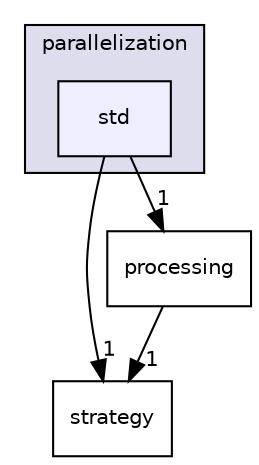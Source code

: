 digraph "include/parallelization/std" {
  compound=true
  node [ fontsize="10", fontname="Helvetica"];
  edge [ labelfontsize="10", labelfontname="Helvetica"];
  subgraph clusterdir_2b7fc3a44c6952827eadf4b39d728c52 {
    graph [ bgcolor="#ddddee", pencolor="black", label="parallelization" fontname="Helvetica", fontsize="10", URL="dir_2b7fc3a44c6952827eadf4b39d728c52.html"]
  dir_55c0387155edf7c8f7963338265f3d98 [shape=box, label="std", style="filled", fillcolor="#eeeeff", pencolor="black", URL="dir_55c0387155edf7c8f7963338265f3d98.html"];
  }
  dir_3bbe934f0d43482ce7a51023723cb714 [shape=box label="strategy" URL="dir_3bbe934f0d43482ce7a51023723cb714.html"];
  dir_2ff494ddda6bb3129c4b2b37426f3b00 [shape=box label="processing" URL="dir_2ff494ddda6bb3129c4b2b37426f3b00.html"];
  dir_2ff494ddda6bb3129c4b2b37426f3b00->dir_3bbe934f0d43482ce7a51023723cb714 [headlabel="1", labeldistance=1.5 headhref="dir_000008_000007.html"];
  dir_55c0387155edf7c8f7963338265f3d98->dir_3bbe934f0d43482ce7a51023723cb714 [headlabel="1", labeldistance=1.5 headhref="dir_000006_000007.html"];
  dir_55c0387155edf7c8f7963338265f3d98->dir_2ff494ddda6bb3129c4b2b37426f3b00 [headlabel="1", labeldistance=1.5 headhref="dir_000006_000008.html"];
}
